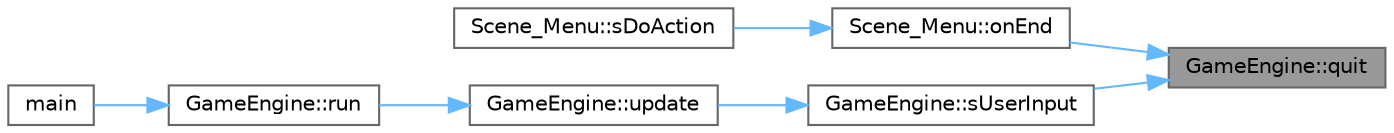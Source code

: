 digraph "GameEngine::quit"
{
 // LATEX_PDF_SIZE
  bgcolor="transparent";
  edge [fontname=Helvetica,fontsize=10,labelfontname=Helvetica,labelfontsize=10];
  node [fontname=Helvetica,fontsize=10,shape=box,height=0.2,width=0.4];
  rankdir="RL";
  Node1 [id="Node000001",label="GameEngine::quit",height=0.2,width=0.4,color="gray40", fillcolor="grey60", style="filled", fontcolor="black",tooltip=" "];
  Node1 -> Node2 [id="edge7_Node000001_Node000002",dir="back",color="steelblue1",style="solid",tooltip=" "];
  Node2 [id="Node000002",label="Scene_Menu::onEnd",height=0.2,width=0.4,color="grey40", fillcolor="white", style="filled",URL="$class_scene___menu.html#a6f9695c142fe978a98aa94649d3f966e",tooltip=" "];
  Node2 -> Node3 [id="edge8_Node000002_Node000003",dir="back",color="steelblue1",style="solid",tooltip=" "];
  Node3 [id="Node000003",label="Scene_Menu::sDoAction",height=0.2,width=0.4,color="grey40", fillcolor="white", style="filled",URL="$class_scene___menu.html#a1293fb9b99a662d7fa6416fbcf857541",tooltip=" "];
  Node1 -> Node4 [id="edge9_Node000001_Node000004",dir="back",color="steelblue1",style="solid",tooltip=" "];
  Node4 [id="Node000004",label="GameEngine::sUserInput",height=0.2,width=0.4,color="grey40", fillcolor="white", style="filled",URL="$class_game_engine.html#a63ad889c82b4a58806e7edb4979144f5",tooltip=" "];
  Node4 -> Node5 [id="edge10_Node000004_Node000005",dir="back",color="steelblue1",style="solid",tooltip=" "];
  Node5 [id="Node000005",label="GameEngine::update",height=0.2,width=0.4,color="grey40", fillcolor="white", style="filled",URL="$class_game_engine.html#ae03241b464040b659b6a91f27920e8c3",tooltip=" "];
  Node5 -> Node6 [id="edge11_Node000005_Node000006",dir="back",color="steelblue1",style="solid",tooltip=" "];
  Node6 [id="Node000006",label="GameEngine::run",height=0.2,width=0.4,color="grey40", fillcolor="white", style="filled",URL="$class_game_engine.html#ab01970da2c68fefbf48b98c59d5627ae",tooltip=" "];
  Node6 -> Node7 [id="edge12_Node000006_Node000007",dir="back",color="steelblue1",style="solid",tooltip=" "];
  Node7 [id="Node000007",label="main",height=0.2,width=0.4,color="grey40", fillcolor="white", style="filled",URL="$_main_8cpp.html#ae66f6b31b5ad750f1fe042a706a4e3d4",tooltip=" "];
}
